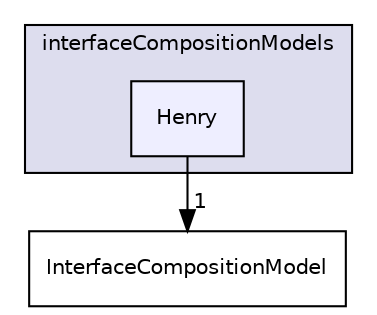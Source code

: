 digraph "applications/solvers/multiphase/reactingEulerFoam/interfacialCompositionModels/interfaceCompositionModels/Henry" {
  bgcolor=transparent;
  compound=true
  node [ fontsize="10", fontname="Helvetica"];
  edge [ labelfontsize="10", labelfontname="Helvetica"];
  subgraph clusterdir_4f27a06b7e58381c82b665f35f23a190 {
    graph [ bgcolor="#ddddee", pencolor="black", label="interfaceCompositionModels" fontname="Helvetica", fontsize="10", URL="dir_4f27a06b7e58381c82b665f35f23a190.html"]
  dir_01176563bb9771f447d1adfd575943c1 [shape=box, label="Henry", style="filled", fillcolor="#eeeeff", pencolor="black", URL="dir_01176563bb9771f447d1adfd575943c1.html"];
  }
  dir_1649590f13307a43cecc75663c3c91f3 [shape=box label="InterfaceCompositionModel" URL="dir_1649590f13307a43cecc75663c3c91f3.html"];
  dir_01176563bb9771f447d1adfd575943c1->dir_1649590f13307a43cecc75663c3c91f3 [headlabel="1", labeldistance=1.5 headhref="dir_000225_000227.html"];
}
